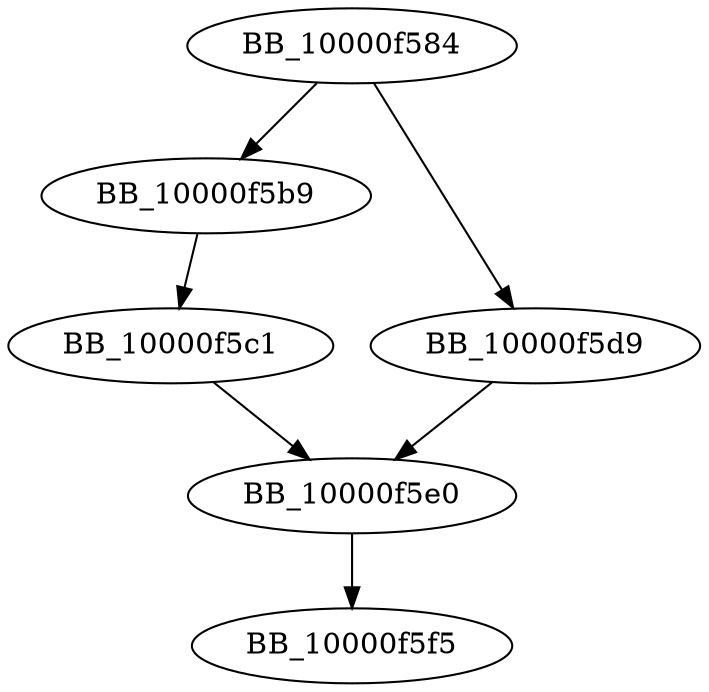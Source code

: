 DiGraph __ZNSt6vectorIhSaIhEEC2ERKS1_{
BB_10000f584->BB_10000f5b9
BB_10000f584->BB_10000f5d9
BB_10000f5b9->BB_10000f5c1
BB_10000f5c1->BB_10000f5e0
BB_10000f5d9->BB_10000f5e0
BB_10000f5e0->BB_10000f5f5
}
